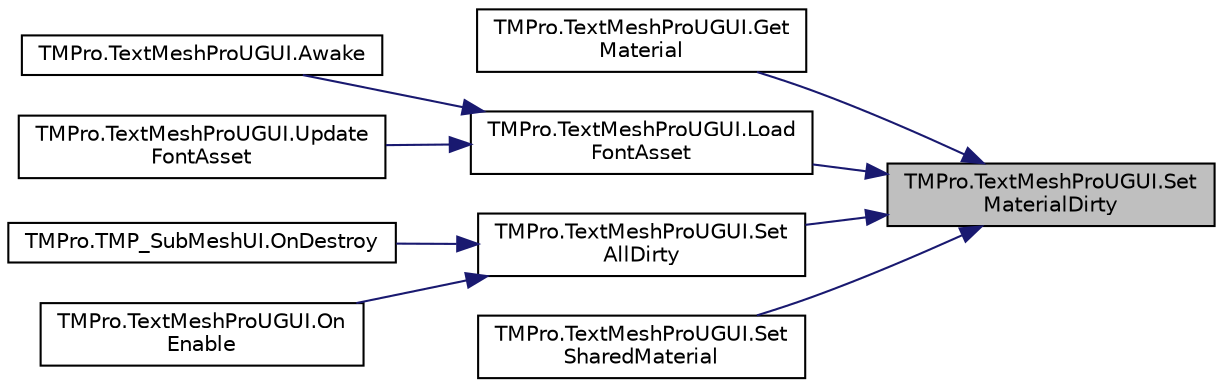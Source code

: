 digraph "TMPro.TextMeshProUGUI.SetMaterialDirty"
{
 // LATEX_PDF_SIZE
  edge [fontname="Helvetica",fontsize="10",labelfontname="Helvetica",labelfontsize="10"];
  node [fontname="Helvetica",fontsize="10",shape=record];
  rankdir="RL";
  Node1 [label="TMPro.TextMeshProUGUI.Set\lMaterialDirty",height=0.2,width=0.4,color="black", fillcolor="grey75", style="filled", fontcolor="black",tooltip=" "];
  Node1 -> Node2 [dir="back",color="midnightblue",fontsize="10",style="solid",fontname="Helvetica"];
  Node2 [label="TMPro.TextMeshProUGUI.Get\lMaterial",height=0.2,width=0.4,color="black", fillcolor="white", style="filled",URL="$class_t_m_pro_1_1_text_mesh_pro_u_g_u_i.html#a51ff5f00ca136e0cb8c8865bb6e6ede9",tooltip="Function called internally when a new material is assigned via the fontMaterial property."];
  Node1 -> Node3 [dir="back",color="midnightblue",fontsize="10",style="solid",fontname="Helvetica"];
  Node3 [label="TMPro.TextMeshProUGUI.Load\lFontAsset",height=0.2,width=0.4,color="black", fillcolor="white", style="filled",URL="$class_t_m_pro_1_1_text_mesh_pro_u_g_u_i.html#aedbf6c9aaf6c104ac7c81e85d99498b4",tooltip="Method which derived classes need to override to load Font Assets."];
  Node3 -> Node4 [dir="back",color="midnightblue",fontsize="10",style="solid",fontname="Helvetica"];
  Node4 [label="TMPro.TextMeshProUGUI.Awake",height=0.2,width=0.4,color="black", fillcolor="white", style="filled",URL="$class_t_m_pro_1_1_text_mesh_pro_u_g_u_i.html#a68396208120ce895ce53db26b8779c35",tooltip=" "];
  Node3 -> Node5 [dir="back",color="midnightblue",fontsize="10",style="solid",fontname="Helvetica"];
  Node5 [label="TMPro.TextMeshProUGUI.Update\lFontAsset",height=0.2,width=0.4,color="black", fillcolor="white", style="filled",URL="$class_t_m_pro_1_1_text_mesh_pro_u_g_u_i.html#ac38b46e6697cbc9e1f8ba43350e97469",tooltip=" "];
  Node1 -> Node6 [dir="back",color="midnightblue",fontsize="10",style="solid",fontname="Helvetica"];
  Node6 [label="TMPro.TextMeshProUGUI.Set\lAllDirty",height=0.2,width=0.4,color="black", fillcolor="white", style="filled",URL="$class_t_m_pro_1_1_text_mesh_pro_u_g_u_i.html#a749eb1a6e9aa2f277b07a01f14483cc3",tooltip=" "];
  Node6 -> Node7 [dir="back",color="midnightblue",fontsize="10",style="solid",fontname="Helvetica"];
  Node7 [label="TMPro.TMP_SubMeshUI.OnDestroy",height=0.2,width=0.4,color="black", fillcolor="white", style="filled",URL="$class_t_m_pro_1_1_t_m_p___sub_mesh_u_i.html#aebef8466a825a92f2d403efd056f20a6",tooltip=" "];
  Node6 -> Node8 [dir="back",color="midnightblue",fontsize="10",style="solid",fontname="Helvetica"];
  Node8 [label="TMPro.TextMeshProUGUI.On\lEnable",height=0.2,width=0.4,color="black", fillcolor="white", style="filled",URL="$class_t_m_pro_1_1_text_mesh_pro_u_g_u_i.html#aa7530af860a3f8775e4b0abe97275478",tooltip=" "];
  Node1 -> Node9 [dir="back",color="midnightblue",fontsize="10",style="solid",fontname="Helvetica"];
  Node9 [label="TMPro.TextMeshProUGUI.Set\lSharedMaterial",height=0.2,width=0.4,color="black", fillcolor="white", style="filled",URL="$class_t_m_pro_1_1_text_mesh_pro_u_g_u_i.html#a37642717b05a3ef8cb0eaa004b2f00bc",tooltip="Function called internally when a new shared material is assigned via the fontSharedMaterial property..."];
}
